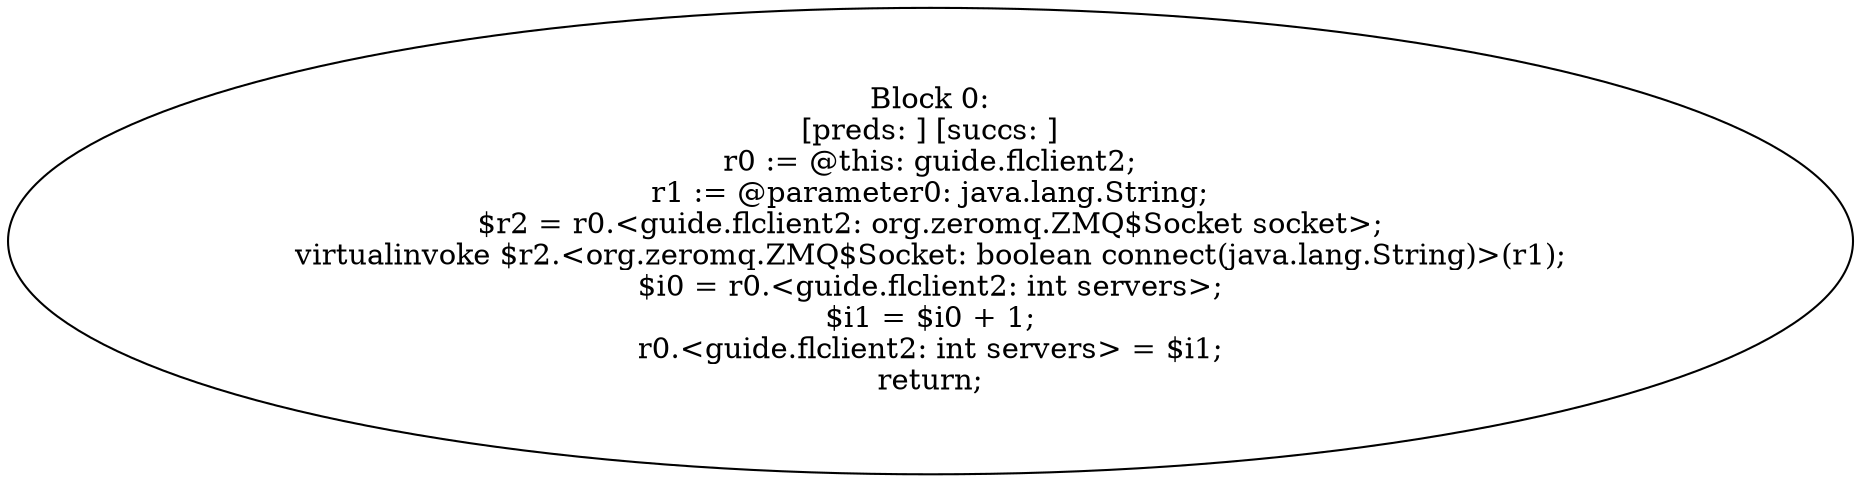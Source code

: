 digraph "unitGraph" {
    "Block 0:
[preds: ] [succs: ]
r0 := @this: guide.flclient2;
r1 := @parameter0: java.lang.String;
$r2 = r0.<guide.flclient2: org.zeromq.ZMQ$Socket socket>;
virtualinvoke $r2.<org.zeromq.ZMQ$Socket: boolean connect(java.lang.String)>(r1);
$i0 = r0.<guide.flclient2: int servers>;
$i1 = $i0 + 1;
r0.<guide.flclient2: int servers> = $i1;
return;
"
}
